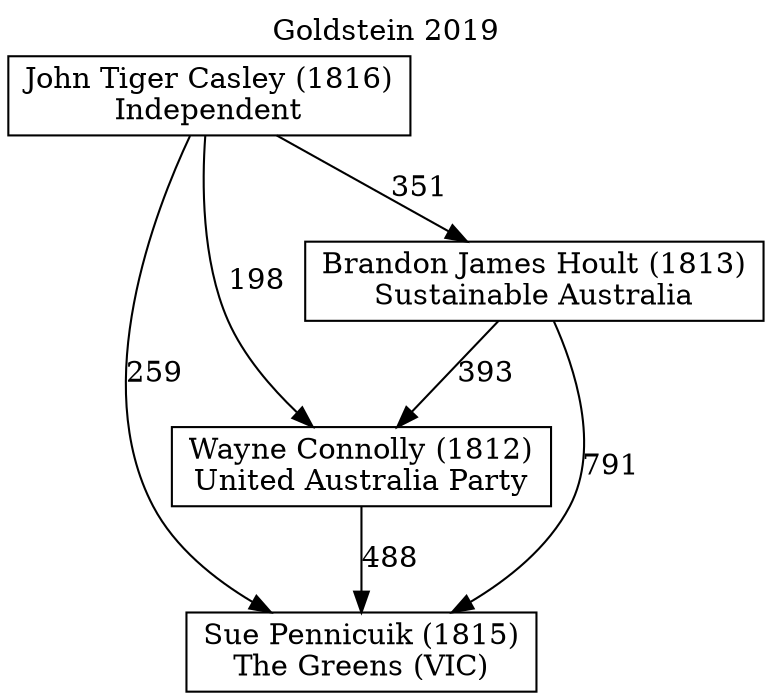 // House preference flow
digraph "Sue Pennicuik (1815)_Goldstein_2019" {
	graph [label="Goldstein 2019" labelloc=t mclimit=10]
	node [shape=box]
	"Sue Pennicuik (1815)" [label="Sue Pennicuik (1815)
The Greens (VIC)"]
	"Wayne Connolly (1812)" [label="Wayne Connolly (1812)
United Australia Party"]
	"Brandon James Hoult (1813)" [label="Brandon James Hoult (1813)
Sustainable Australia"]
	"John Tiger Casley (1816)" [label="John Tiger Casley (1816)
Independent"]
	"Sue Pennicuik (1815)" [label="Sue Pennicuik (1815)
The Greens (VIC)"]
	"Brandon James Hoult (1813)" [label="Brandon James Hoult (1813)
Sustainable Australia"]
	"John Tiger Casley (1816)" [label="John Tiger Casley (1816)
Independent"]
	"Sue Pennicuik (1815)" [label="Sue Pennicuik (1815)
The Greens (VIC)"]
	"John Tiger Casley (1816)" [label="John Tiger Casley (1816)
Independent"]
	"John Tiger Casley (1816)" [label="John Tiger Casley (1816)
Independent"]
	"Brandon James Hoult (1813)" [label="Brandon James Hoult (1813)
Sustainable Australia"]
	"John Tiger Casley (1816)" [label="John Tiger Casley (1816)
Independent"]
	"John Tiger Casley (1816)" [label="John Tiger Casley (1816)
Independent"]
	"Wayne Connolly (1812)" [label="Wayne Connolly (1812)
United Australia Party"]
	"Brandon James Hoult (1813)" [label="Brandon James Hoult (1813)
Sustainable Australia"]
	"John Tiger Casley (1816)" [label="John Tiger Casley (1816)
Independent"]
	"Wayne Connolly (1812)" [label="Wayne Connolly (1812)
United Australia Party"]
	"John Tiger Casley (1816)" [label="John Tiger Casley (1816)
Independent"]
	"John Tiger Casley (1816)" [label="John Tiger Casley (1816)
Independent"]
	"Brandon James Hoult (1813)" [label="Brandon James Hoult (1813)
Sustainable Australia"]
	"John Tiger Casley (1816)" [label="John Tiger Casley (1816)
Independent"]
	"John Tiger Casley (1816)" [label="John Tiger Casley (1816)
Independent"]
	"Wayne Connolly (1812)" -> "Sue Pennicuik (1815)" [label=488]
	"Brandon James Hoult (1813)" -> "Wayne Connolly (1812)" [label=393]
	"John Tiger Casley (1816)" -> "Brandon James Hoult (1813)" [label=351]
	"Brandon James Hoult (1813)" -> "Sue Pennicuik (1815)" [label=791]
	"John Tiger Casley (1816)" -> "Sue Pennicuik (1815)" [label=259]
	"John Tiger Casley (1816)" -> "Wayne Connolly (1812)" [label=198]
}

